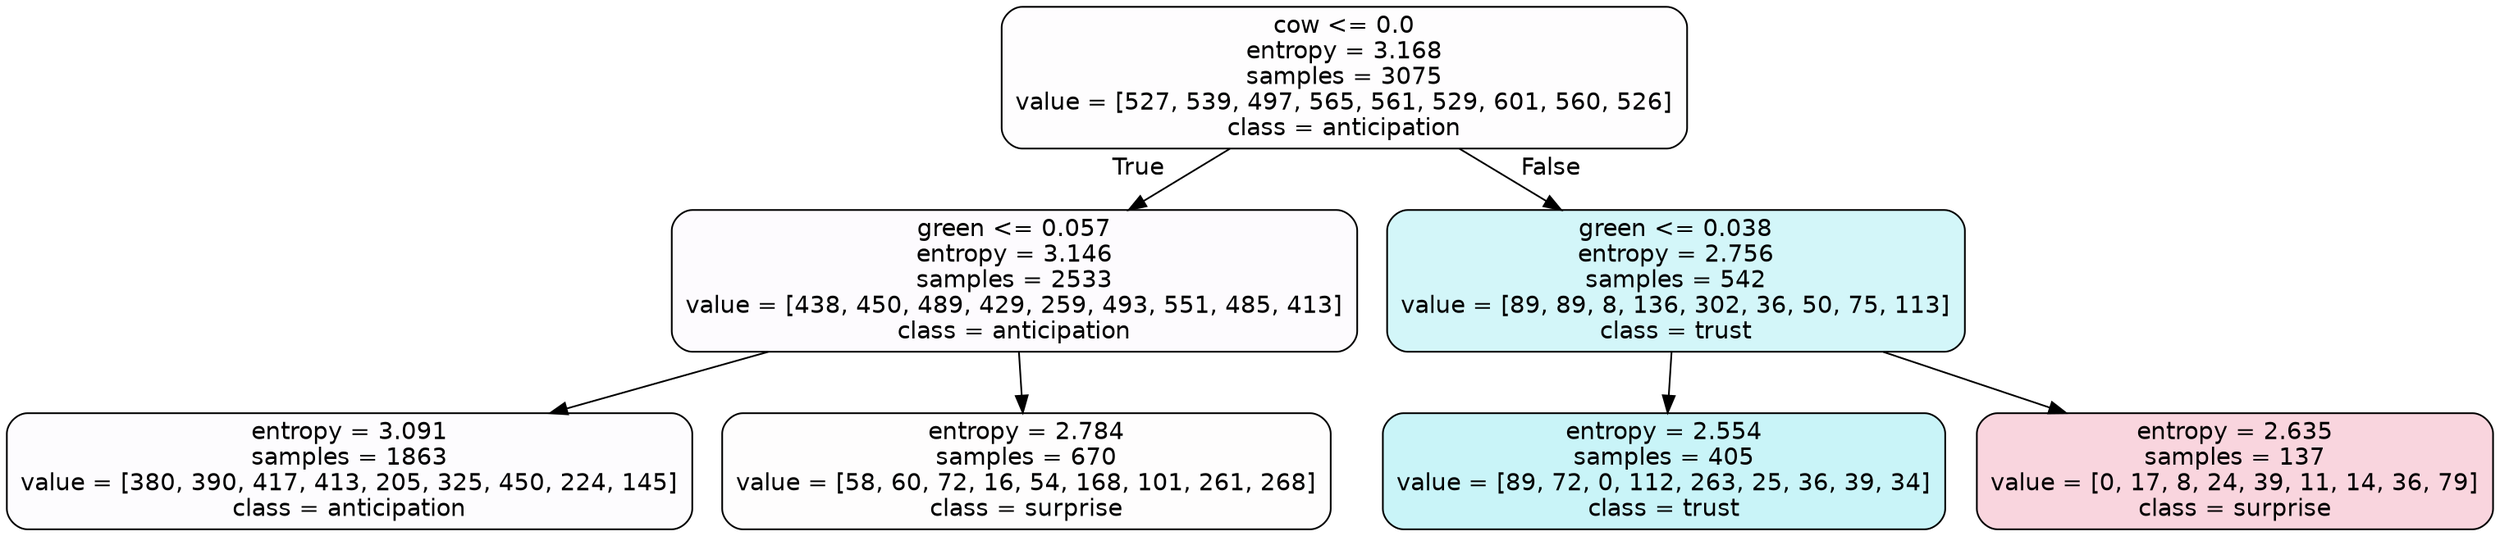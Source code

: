 digraph Tree {
node [shape=box, style="filled, rounded", color="black", fontname=helvetica] ;
edge [fontname=helvetica] ;
0 [label="cow <= 0.0\nentropy = 3.168\nsamples = 3075\nvalue = [527, 539, 497, 565, 561, 529, 601, 560, 526]\nclass = anticipation", fillcolor="#8139e502"] ;
1 [label="green <= 0.057\nentropy = 3.146\nsamples = 2533\nvalue = [438, 450, 489, 429, 259, 493, 551, 485, 413]\nclass = anticipation", fillcolor="#8139e504"] ;
0 -> 1 [labeldistance=2.5, labelangle=45, headlabel="True"] ;
2 [label="entropy = 3.091\nsamples = 1863\nvalue = [380, 390, 417, 413, 205, 325, 450, 224, 145]\nclass = anticipation", fillcolor="#8139e503"] ;
1 -> 2 ;
3 [label="entropy = 2.784\nsamples = 670\nvalue = [58, 60, 72, 16, 54, 168, 101, 261, 268]\nclass = surprise", fillcolor="#e5396402"] ;
1 -> 3 ;
4 [label="green <= 0.038\nentropy = 2.756\nsamples = 542\nvalue = [89, 89, 8, 136, 302, 36, 50, 75, 113]\nclass = trust", fillcolor="#39d7e538"] ;
0 -> 4 [labeldistance=2.5, labelangle=-45, headlabel="False"] ;
5 [label="entropy = 2.554\nsamples = 405\nvalue = [89, 72, 0, 112, 263, 25, 36, 39, 34]\nclass = trust", fillcolor="#39d7e545"] ;
4 -> 5 ;
6 [label="entropy = 2.635\nsamples = 137\nvalue = [0, 17, 8, 24, 39, 11, 14, 36, 79]\nclass = surprise", fillcolor="#e5396436"] ;
4 -> 6 ;
}
